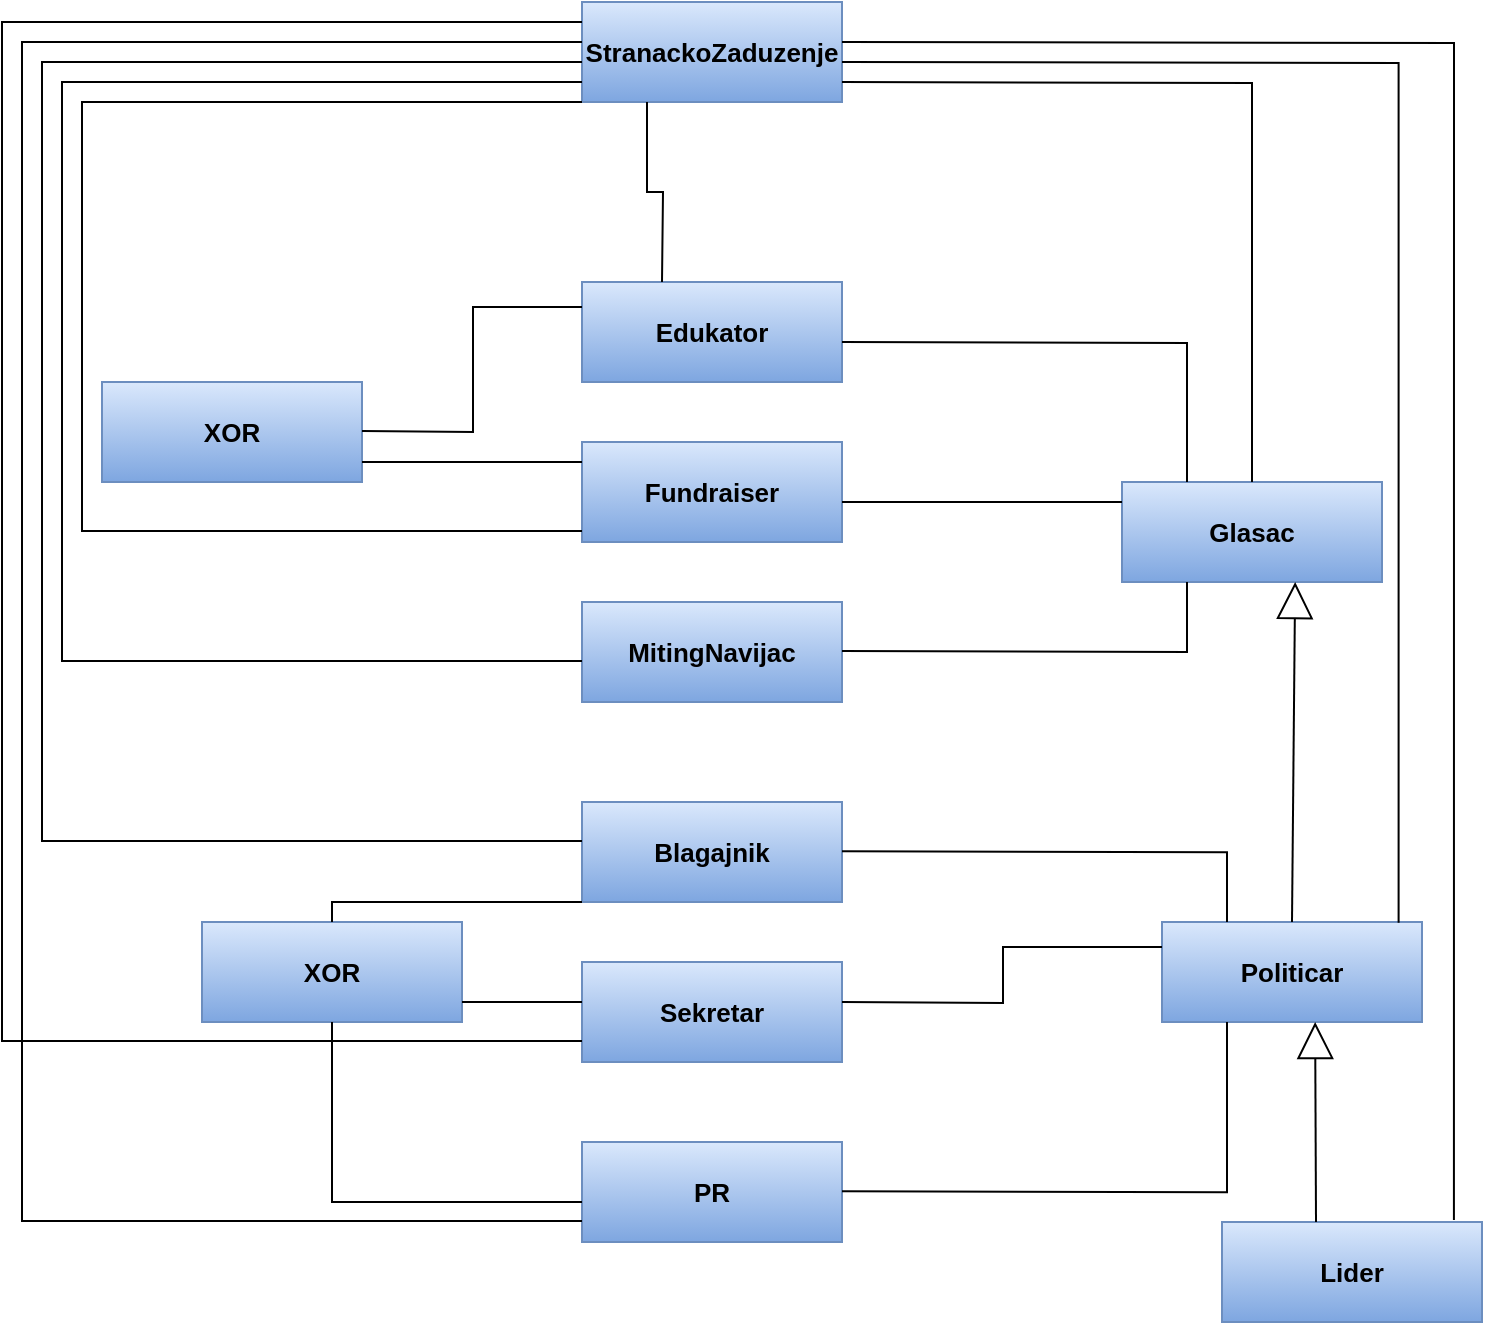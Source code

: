 <mxfile version="22.0.3" type="device">
  <diagram id="C5RBs43oDa-KdzZeNtuy" name="Page-1">
    <mxGraphModel dx="1760" dy="1064" grid="1" gridSize="10" guides="1" tooltips="1" connect="1" arrows="1" fold="1" page="1" pageScale="1" pageWidth="1169" pageHeight="1654" math="0" shadow="0">
      <root>
        <mxCell id="WIyWlLk6GJQsqaUBKTNV-0" />
        <mxCell id="WIyWlLk6GJQsqaUBKTNV-1" parent="WIyWlLk6GJQsqaUBKTNV-0" />
        <mxCell id="P1vVaq_7GyYpHQZIxeem-0" value="&lt;b style=&quot;font-size: 13px;&quot;&gt;StranackoZaduzenje&lt;/b&gt;" style="html=1;whiteSpace=wrap;fontSize=13;fillColor=#dae8fc;strokeColor=#6c8ebf;gradientColor=#7ea6e0;" vertex="1" parent="WIyWlLk6GJQsqaUBKTNV-1">
          <mxGeometry x="450" y="200" width="130" height="50" as="geometry" />
        </mxCell>
        <mxCell id="P1vVaq_7GyYpHQZIxeem-1" value="&lt;b style=&quot;font-size: 13px;&quot;&gt;Glasac&lt;/b&gt;" style="html=1;whiteSpace=wrap;fontSize=13;fillColor=#dae8fc;strokeColor=#6c8ebf;gradientColor=#7ea6e0;" vertex="1" parent="WIyWlLk6GJQsqaUBKTNV-1">
          <mxGeometry x="720" y="440" width="130" height="50" as="geometry" />
        </mxCell>
        <mxCell id="P1vVaq_7GyYpHQZIxeem-2" value="&lt;b style=&quot;font-size: 13px;&quot;&gt;Politicar&lt;/b&gt;" style="html=1;whiteSpace=wrap;fontSize=13;fillColor=#dae8fc;strokeColor=#6c8ebf;gradientColor=#7ea6e0;" vertex="1" parent="WIyWlLk6GJQsqaUBKTNV-1">
          <mxGeometry x="740" y="660" width="130" height="50" as="geometry" />
        </mxCell>
        <mxCell id="P1vVaq_7GyYpHQZIxeem-3" value="&lt;b style=&quot;font-size: 13px;&quot;&gt;Lider&lt;/b&gt;" style="html=1;whiteSpace=wrap;fontSize=13;fillColor=#dae8fc;strokeColor=#6c8ebf;gradientColor=#7ea6e0;" vertex="1" parent="WIyWlLk6GJQsqaUBKTNV-1">
          <mxGeometry x="770" y="810" width="130" height="50" as="geometry" />
        </mxCell>
        <mxCell id="P1vVaq_7GyYpHQZIxeem-4" value="&lt;b style=&quot;font-size: 13px;&quot;&gt;Edukator&lt;br style=&quot;font-size: 13px;&quot;&gt;&lt;/b&gt;" style="html=1;whiteSpace=wrap;fontSize=13;fillColor=#dae8fc;strokeColor=#6c8ebf;gradientColor=#7ea6e0;" vertex="1" parent="WIyWlLk6GJQsqaUBKTNV-1">
          <mxGeometry x="450" y="340" width="130" height="50" as="geometry" />
        </mxCell>
        <mxCell id="P1vVaq_7GyYpHQZIxeem-5" value="&lt;b style=&quot;font-size: 13px;&quot;&gt;Fundraiser&lt;/b&gt;" style="html=1;whiteSpace=wrap;fontSize=13;fillColor=#dae8fc;strokeColor=#6c8ebf;gradientColor=#7ea6e0;" vertex="1" parent="WIyWlLk6GJQsqaUBKTNV-1">
          <mxGeometry x="450" y="420" width="130" height="50" as="geometry" />
        </mxCell>
        <mxCell id="P1vVaq_7GyYpHQZIxeem-6" value="&lt;b style=&quot;font-size: 13px;&quot;&gt;MitingNavijac&lt;/b&gt;" style="html=1;whiteSpace=wrap;fontSize=13;fillColor=#dae8fc;strokeColor=#6c8ebf;gradientColor=#7ea6e0;" vertex="1" parent="WIyWlLk6GJQsqaUBKTNV-1">
          <mxGeometry x="450" y="500" width="130" height="50" as="geometry" />
        </mxCell>
        <mxCell id="P1vVaq_7GyYpHQZIxeem-7" value="&lt;b style=&quot;font-size: 13px;&quot;&gt;XOR&lt;/b&gt;" style="html=1;whiteSpace=wrap;fontSize=13;fillColor=#dae8fc;strokeColor=#6c8ebf;gradientColor=#7ea6e0;" vertex="1" parent="WIyWlLk6GJQsqaUBKTNV-1">
          <mxGeometry x="210" y="390" width="130" height="50" as="geometry" />
        </mxCell>
        <mxCell id="P1vVaq_7GyYpHQZIxeem-8" value="" style="endArrow=none;html=1;edgeStyle=orthogonalEdgeStyle;rounded=0;entryX=0;entryY=0.25;entryDx=0;entryDy=0;fontSize=13;" edge="1" parent="WIyWlLk6GJQsqaUBKTNV-1" target="P1vVaq_7GyYpHQZIxeem-4">
          <mxGeometry relative="1" as="geometry">
            <mxPoint x="340" y="414.5" as="sourcePoint" />
            <mxPoint x="500" y="414.5" as="targetPoint" />
          </mxGeometry>
        </mxCell>
        <mxCell id="P1vVaq_7GyYpHQZIxeem-11" value="&lt;b style=&quot;font-size: 13px;&quot;&gt;Blagajnik&lt;/b&gt;" style="html=1;whiteSpace=wrap;fontSize=13;fillColor=#dae8fc;strokeColor=#6c8ebf;gradientColor=#7ea6e0;" vertex="1" parent="WIyWlLk6GJQsqaUBKTNV-1">
          <mxGeometry x="450" y="600" width="130" height="50" as="geometry" />
        </mxCell>
        <mxCell id="P1vVaq_7GyYpHQZIxeem-13" value="" style="endArrow=none;html=1;edgeStyle=orthogonalEdgeStyle;rounded=0;fontSize=13;" edge="1" parent="WIyWlLk6GJQsqaUBKTNV-1">
          <mxGeometry relative="1" as="geometry">
            <mxPoint x="340" y="430" as="sourcePoint" />
            <mxPoint x="450" y="430" as="targetPoint" />
          </mxGeometry>
        </mxCell>
        <mxCell id="P1vVaq_7GyYpHQZIxeem-16" value="" style="endArrow=none;html=1;edgeStyle=orthogonalEdgeStyle;rounded=0;entryX=0.25;entryY=0;entryDx=0;entryDy=0;fontSize=13;" edge="1" parent="WIyWlLk6GJQsqaUBKTNV-1" target="P1vVaq_7GyYpHQZIxeem-1">
          <mxGeometry relative="1" as="geometry">
            <mxPoint x="580" y="370" as="sourcePoint" />
            <mxPoint x="740" y="370" as="targetPoint" />
          </mxGeometry>
        </mxCell>
        <mxCell id="P1vVaq_7GyYpHQZIxeem-19" value="" style="endArrow=none;html=1;edgeStyle=orthogonalEdgeStyle;rounded=0;fontSize=13;" edge="1" parent="WIyWlLk6GJQsqaUBKTNV-1">
          <mxGeometry relative="1" as="geometry">
            <mxPoint x="580" y="450" as="sourcePoint" />
            <mxPoint x="720" y="450" as="targetPoint" />
          </mxGeometry>
        </mxCell>
        <mxCell id="P1vVaq_7GyYpHQZIxeem-22" value="" style="endArrow=none;html=1;edgeStyle=orthogonalEdgeStyle;rounded=0;entryX=0.25;entryY=1;entryDx=0;entryDy=0;fontSize=13;" edge="1" parent="WIyWlLk6GJQsqaUBKTNV-1" target="P1vVaq_7GyYpHQZIxeem-1">
          <mxGeometry relative="1" as="geometry">
            <mxPoint x="580" y="524.5" as="sourcePoint" />
            <mxPoint x="720" y="524.5" as="targetPoint" />
          </mxGeometry>
        </mxCell>
        <mxCell id="P1vVaq_7GyYpHQZIxeem-23" value="" style="endArrow=none;html=1;edgeStyle=orthogonalEdgeStyle;rounded=0;entryX=0.5;entryY=0;entryDx=0;entryDy=0;fontSize=13;" edge="1" parent="WIyWlLk6GJQsqaUBKTNV-1" target="P1vVaq_7GyYpHQZIxeem-1">
          <mxGeometry relative="1" as="geometry">
            <mxPoint x="580" y="240" as="sourcePoint" />
            <mxPoint x="720" y="240" as="targetPoint" />
          </mxGeometry>
        </mxCell>
        <mxCell id="P1vVaq_7GyYpHQZIxeem-25" value="&lt;b style=&quot;font-size: 13px;&quot;&gt;Sekretar&lt;/b&gt;" style="html=1;whiteSpace=wrap;fontSize=13;fillColor=#dae8fc;strokeColor=#6c8ebf;gradientColor=#7ea6e0;" vertex="1" parent="WIyWlLk6GJQsqaUBKTNV-1">
          <mxGeometry x="450" y="680" width="130" height="50" as="geometry" />
        </mxCell>
        <mxCell id="P1vVaq_7GyYpHQZIxeem-26" value="&lt;b style=&quot;font-size: 13px;&quot;&gt;PR&lt;/b&gt;" style="html=1;whiteSpace=wrap;fontSize=13;fillColor=#dae8fc;strokeColor=#6c8ebf;gradientColor=#7ea6e0;" vertex="1" parent="WIyWlLk6GJQsqaUBKTNV-1">
          <mxGeometry x="450" y="770" width="130" height="50" as="geometry" />
        </mxCell>
        <mxCell id="P1vVaq_7GyYpHQZIxeem-27" value="&lt;b style=&quot;font-size: 13px;&quot;&gt;XOR&lt;/b&gt;" style="html=1;whiteSpace=wrap;fontSize=13;fillColor=#dae8fc;strokeColor=#6c8ebf;gradientColor=#7ea6e0;" vertex="1" parent="WIyWlLk6GJQsqaUBKTNV-1">
          <mxGeometry x="260" y="660" width="130" height="50" as="geometry" />
        </mxCell>
        <mxCell id="P1vVaq_7GyYpHQZIxeem-28" value="" style="endArrow=none;html=1;edgeStyle=orthogonalEdgeStyle;rounded=0;entryX=0.25;entryY=0;entryDx=0;entryDy=0;fontSize=13;" edge="1" parent="WIyWlLk6GJQsqaUBKTNV-1" target="P1vVaq_7GyYpHQZIxeem-2">
          <mxGeometry relative="1" as="geometry">
            <mxPoint x="580" y="624.58" as="sourcePoint" />
            <mxPoint x="720" y="624.58" as="targetPoint" />
          </mxGeometry>
        </mxCell>
        <mxCell id="P1vVaq_7GyYpHQZIxeem-29" value="" style="endArrow=none;html=1;edgeStyle=orthogonalEdgeStyle;rounded=0;entryX=0;entryY=0.25;entryDx=0;entryDy=0;fontSize=13;" edge="1" parent="WIyWlLk6GJQsqaUBKTNV-1" target="P1vVaq_7GyYpHQZIxeem-2">
          <mxGeometry relative="1" as="geometry">
            <mxPoint x="580" y="700" as="sourcePoint" />
            <mxPoint x="720" y="700" as="targetPoint" />
          </mxGeometry>
        </mxCell>
        <mxCell id="P1vVaq_7GyYpHQZIxeem-30" value="" style="endArrow=none;html=1;edgeStyle=orthogonalEdgeStyle;rounded=0;entryX=0.25;entryY=1;entryDx=0;entryDy=0;fontSize=13;" edge="1" parent="WIyWlLk6GJQsqaUBKTNV-1" target="P1vVaq_7GyYpHQZIxeem-2">
          <mxGeometry relative="1" as="geometry">
            <mxPoint x="580" y="794.58" as="sourcePoint" />
            <mxPoint x="720" y="794.58" as="targetPoint" />
          </mxGeometry>
        </mxCell>
        <mxCell id="P1vVaq_7GyYpHQZIxeem-31" value="" style="endArrow=none;html=1;edgeStyle=orthogonalEdgeStyle;rounded=0;entryX=0.91;entryY=0.007;entryDx=0;entryDy=0;entryPerimeter=0;fontSize=13;" edge="1" parent="WIyWlLk6GJQsqaUBKTNV-1" target="P1vVaq_7GyYpHQZIxeem-2">
          <mxGeometry relative="1" as="geometry">
            <mxPoint x="580" y="230" as="sourcePoint" />
            <mxPoint x="720" y="230" as="targetPoint" />
          </mxGeometry>
        </mxCell>
        <mxCell id="P1vVaq_7GyYpHQZIxeem-33" value="" style="endArrow=none;html=1;edgeStyle=orthogonalEdgeStyle;rounded=0;exitX=0.5;exitY=0;exitDx=0;exitDy=0;fontSize=13;" edge="1" parent="WIyWlLk6GJQsqaUBKTNV-1" source="P1vVaq_7GyYpHQZIxeem-27">
          <mxGeometry relative="1" as="geometry">
            <mxPoint x="310" y="624.71" as="sourcePoint" />
            <mxPoint x="450" y="650" as="targetPoint" />
            <Array as="points">
              <mxPoint x="325" y="650" />
            </Array>
          </mxGeometry>
        </mxCell>
        <mxCell id="P1vVaq_7GyYpHQZIxeem-34" value="" style="endArrow=none;html=1;edgeStyle=orthogonalEdgeStyle;rounded=0;fontSize=13;" edge="1" parent="WIyWlLk6GJQsqaUBKTNV-1">
          <mxGeometry relative="1" as="geometry">
            <mxPoint x="390" y="700" as="sourcePoint" />
            <mxPoint x="450" y="700" as="targetPoint" />
          </mxGeometry>
        </mxCell>
        <mxCell id="P1vVaq_7GyYpHQZIxeem-35" value="" style="endArrow=none;html=1;edgeStyle=orthogonalEdgeStyle;rounded=0;exitX=0.5;exitY=1;exitDx=0;exitDy=0;fontSize=13;" edge="1" parent="WIyWlLk6GJQsqaUBKTNV-1" source="P1vVaq_7GyYpHQZIxeem-27">
          <mxGeometry relative="1" as="geometry">
            <mxPoint x="290" y="800" as="sourcePoint" />
            <mxPoint x="450" y="800" as="targetPoint" />
            <Array as="points">
              <mxPoint x="325" y="800" />
            </Array>
          </mxGeometry>
        </mxCell>
        <mxCell id="P1vVaq_7GyYpHQZIxeem-38" value="" style="endArrow=none;html=1;edgeStyle=orthogonalEdgeStyle;rounded=0;entryX=0.892;entryY=-0.021;entryDx=0;entryDy=0;entryPerimeter=0;fontSize=13;" edge="1" parent="WIyWlLk6GJQsqaUBKTNV-1" target="P1vVaq_7GyYpHQZIxeem-3">
          <mxGeometry relative="1" as="geometry">
            <mxPoint x="580" y="220" as="sourcePoint" />
            <mxPoint x="887" y="860" as="targetPoint" />
          </mxGeometry>
        </mxCell>
        <mxCell id="P1vVaq_7GyYpHQZIxeem-41" value="" style="endArrow=block;endSize=16;endFill=0;html=1;rounded=0;entryX=0.75;entryY=1;entryDx=0;entryDy=0;exitX=0.5;exitY=0;exitDx=0;exitDy=0;fontSize=13;" edge="1" parent="WIyWlLk6GJQsqaUBKTNV-1" source="P1vVaq_7GyYpHQZIxeem-2">
          <mxGeometry width="160" relative="1" as="geometry">
            <mxPoint x="803.43" y="655.2" as="sourcePoint" />
            <mxPoint x="806.57" y="490" as="targetPoint" />
          </mxGeometry>
        </mxCell>
        <mxCell id="P1vVaq_7GyYpHQZIxeem-42" value="" style="endArrow=block;endSize=16;endFill=0;html=1;rounded=0;entryX=0.75;entryY=1;entryDx=0;entryDy=0;fontSize=13;" edge="1" parent="WIyWlLk6GJQsqaUBKTNV-1">
          <mxGeometry width="160" relative="1" as="geometry">
            <mxPoint x="817" y="810" as="sourcePoint" />
            <mxPoint x="816.57" y="710" as="targetPoint" />
          </mxGeometry>
        </mxCell>
        <mxCell id="P1vVaq_7GyYpHQZIxeem-43" value="" style="endArrow=none;html=1;edgeStyle=orthogonalEdgeStyle;rounded=0;entryX=0.25;entryY=1;entryDx=0;entryDy=0;" edge="1" parent="WIyWlLk6GJQsqaUBKTNV-1" target="P1vVaq_7GyYpHQZIxeem-0">
          <mxGeometry relative="1" as="geometry">
            <mxPoint x="490" y="340" as="sourcePoint" />
            <mxPoint x="650" y="340" as="targetPoint" />
          </mxGeometry>
        </mxCell>
        <mxCell id="P1vVaq_7GyYpHQZIxeem-46" value="" style="endArrow=none;html=1;edgeStyle=orthogonalEdgeStyle;rounded=0;" edge="1" parent="WIyWlLk6GJQsqaUBKTNV-1">
          <mxGeometry relative="1" as="geometry">
            <mxPoint x="450" y="250" as="sourcePoint" />
            <mxPoint x="450" y="464.52" as="targetPoint" />
            <Array as="points">
              <mxPoint x="450" y="250" />
              <mxPoint x="200" y="250" />
              <mxPoint x="200" y="465" />
            </Array>
          </mxGeometry>
        </mxCell>
        <mxCell id="P1vVaq_7GyYpHQZIxeem-49" value="" style="endArrow=none;html=1;edgeStyle=orthogonalEdgeStyle;rounded=0;" edge="1" parent="WIyWlLk6GJQsqaUBKTNV-1">
          <mxGeometry relative="1" as="geometry">
            <mxPoint x="450" y="240" as="sourcePoint" />
            <mxPoint x="450" y="529.52" as="targetPoint" />
            <Array as="points">
              <mxPoint x="190" y="240" />
              <mxPoint x="190" y="530" />
            </Array>
          </mxGeometry>
        </mxCell>
        <mxCell id="P1vVaq_7GyYpHQZIxeem-50" value="" style="endArrow=none;html=1;edgeStyle=orthogonalEdgeStyle;rounded=0;" edge="1" parent="WIyWlLk6GJQsqaUBKTNV-1">
          <mxGeometry relative="1" as="geometry">
            <mxPoint x="450" y="230" as="sourcePoint" />
            <mxPoint x="450" y="619.52" as="targetPoint" />
            <Array as="points">
              <mxPoint x="180" y="230" />
              <mxPoint x="180" y="619" />
            </Array>
          </mxGeometry>
        </mxCell>
        <mxCell id="P1vVaq_7GyYpHQZIxeem-51" value="" style="endArrow=none;html=1;edgeStyle=orthogonalEdgeStyle;rounded=0;" edge="1" parent="WIyWlLk6GJQsqaUBKTNV-1">
          <mxGeometry relative="1" as="geometry">
            <mxPoint x="450" y="220" as="sourcePoint" />
            <mxPoint x="450" y="809.52" as="targetPoint" />
            <Array as="points">
              <mxPoint x="170" y="220" />
              <mxPoint x="170" y="810" />
            </Array>
          </mxGeometry>
        </mxCell>
        <mxCell id="P1vVaq_7GyYpHQZIxeem-52" value="" style="endArrow=none;html=1;edgeStyle=orthogonalEdgeStyle;rounded=0;" edge="1" parent="WIyWlLk6GJQsqaUBKTNV-1">
          <mxGeometry relative="1" as="geometry">
            <mxPoint x="450" y="210" as="sourcePoint" />
            <mxPoint x="450" y="719.52" as="targetPoint" />
            <Array as="points">
              <mxPoint x="450" y="210" />
              <mxPoint x="160" y="210" />
              <mxPoint x="160" y="720" />
            </Array>
          </mxGeometry>
        </mxCell>
      </root>
    </mxGraphModel>
  </diagram>
</mxfile>

